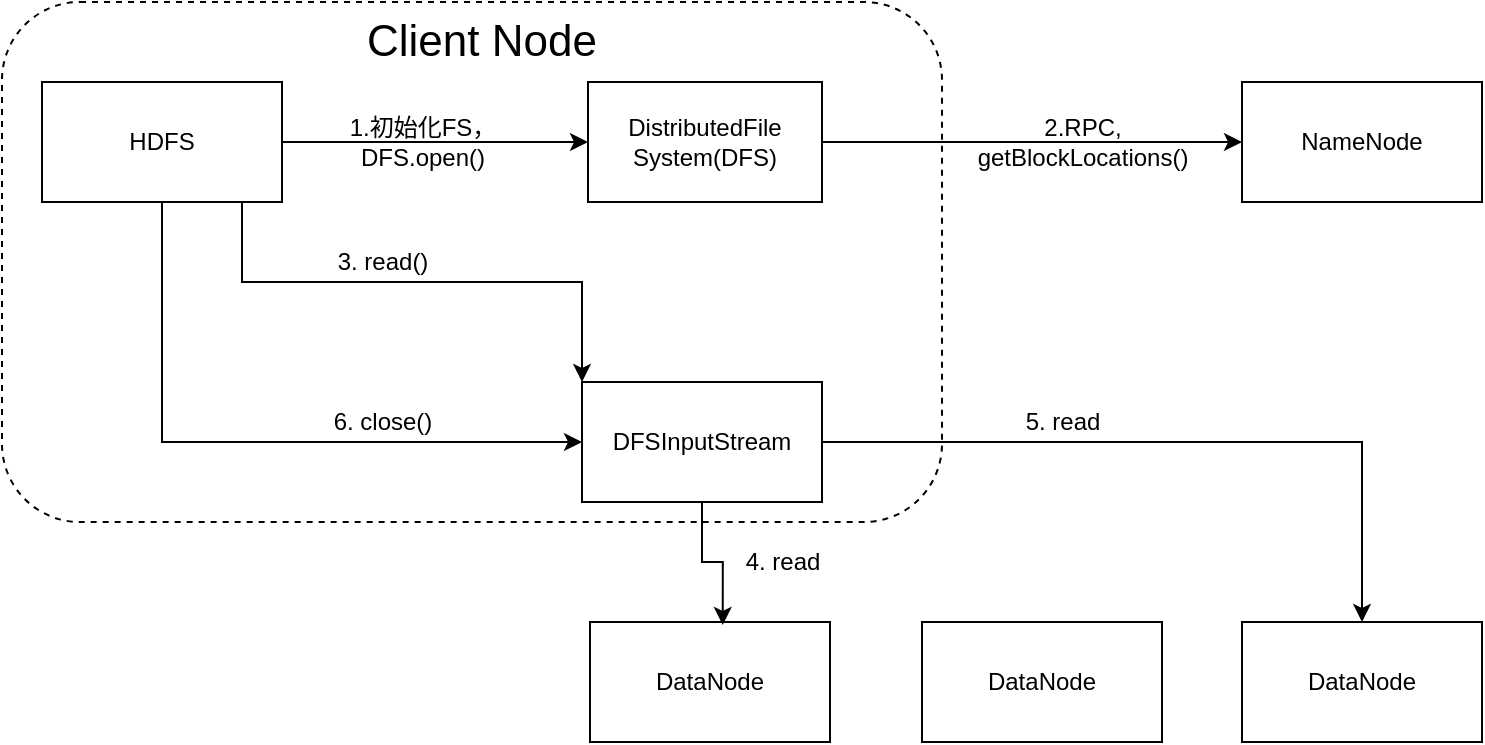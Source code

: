 <mxfile version="14.7.6" type="github">
  <diagram id="owH23PQb3ucFgT4upQrd" name="Page-1">
    <mxGraphModel dx="1038" dy="529" grid="1" gridSize="10" guides="1" tooltips="1" connect="1" arrows="1" fold="1" page="1" pageScale="1" pageWidth="827" pageHeight="1169" math="0" shadow="0">
      <root>
        <mxCell id="0" />
        <mxCell id="1" parent="0" />
        <mxCell id="XPgUxuzeO4Bc633JZhFU-1" value="" style="rounded=1;whiteSpace=wrap;html=1;dashed=1;fillColor=none;" vertex="1" parent="1">
          <mxGeometry x="60" y="60" width="470" height="260" as="geometry" />
        </mxCell>
        <mxCell id="vsMCEOJ5hqrkt07NcbA5-3" style="edgeStyle=orthogonalEdgeStyle;rounded=0;orthogonalLoop=1;jettySize=auto;html=1;exitX=1;exitY=0.5;exitDx=0;exitDy=0;entryX=0;entryY=0.5;entryDx=0;entryDy=0;" parent="1" source="vsMCEOJ5hqrkt07NcbA5-1" target="vsMCEOJ5hqrkt07NcbA5-2" edge="1">
          <mxGeometry relative="1" as="geometry" />
        </mxCell>
        <mxCell id="vsMCEOJ5hqrkt07NcbA5-10" style="edgeStyle=orthogonalEdgeStyle;rounded=0;orthogonalLoop=1;jettySize=auto;html=1;exitX=0.5;exitY=1;exitDx=0;exitDy=0;entryX=0;entryY=0;entryDx=0;entryDy=0;" parent="1" source="vsMCEOJ5hqrkt07NcbA5-1" target="vsMCEOJ5hqrkt07NcbA5-9" edge="1">
          <mxGeometry relative="1" as="geometry">
            <Array as="points">
              <mxPoint x="180" y="160" />
              <mxPoint x="180" y="200" />
              <mxPoint x="350" y="200" />
            </Array>
          </mxGeometry>
        </mxCell>
        <mxCell id="vsMCEOJ5hqrkt07NcbA5-11" style="edgeStyle=orthogonalEdgeStyle;rounded=0;orthogonalLoop=1;jettySize=auto;html=1;exitX=0.5;exitY=1;exitDx=0;exitDy=0;entryX=0;entryY=0.5;entryDx=0;entryDy=0;" parent="1" source="vsMCEOJ5hqrkt07NcbA5-1" target="vsMCEOJ5hqrkt07NcbA5-9" edge="1">
          <mxGeometry relative="1" as="geometry" />
        </mxCell>
        <mxCell id="vsMCEOJ5hqrkt07NcbA5-1" value="HDFS" style="rounded=0;whiteSpace=wrap;html=1;" parent="1" vertex="1">
          <mxGeometry x="80" y="100" width="120" height="60" as="geometry" />
        </mxCell>
        <mxCell id="vsMCEOJ5hqrkt07NcbA5-6" style="edgeStyle=orthogonalEdgeStyle;rounded=0;orthogonalLoop=1;jettySize=auto;html=1;exitX=1;exitY=0.5;exitDx=0;exitDy=0;entryX=0;entryY=0.5;entryDx=0;entryDy=0;" parent="1" source="vsMCEOJ5hqrkt07NcbA5-2" target="vsMCEOJ5hqrkt07NcbA5-4" edge="1">
          <mxGeometry relative="1" as="geometry">
            <mxPoint x="590" y="130.333" as="targetPoint" />
          </mxGeometry>
        </mxCell>
        <mxCell id="vsMCEOJ5hqrkt07NcbA5-2" value="DistributedFile&lt;br&gt;System(DFS)" style="rounded=0;whiteSpace=wrap;html=1;" parent="1" vertex="1">
          <mxGeometry x="353" y="100" width="117" height="60" as="geometry" />
        </mxCell>
        <mxCell id="vsMCEOJ5hqrkt07NcbA5-4" value="NameNode" style="rounded=0;whiteSpace=wrap;html=1;" parent="1" vertex="1">
          <mxGeometry x="680" y="100" width="120" height="60" as="geometry" />
        </mxCell>
        <mxCell id="vsMCEOJ5hqrkt07NcbA5-5" value="1.初始化FS，&lt;br&gt;DFS.open()" style="text;html=1;align=center;verticalAlign=middle;resizable=0;points=[];autosize=1;strokeColor=none;" parent="1" vertex="1">
          <mxGeometry x="220" y="115" width="100" height="30" as="geometry" />
        </mxCell>
        <mxCell id="vsMCEOJ5hqrkt07NcbA5-7" value="2.RPC, &lt;br&gt;getBlockLocations()" style="text;html=1;align=center;verticalAlign=middle;resizable=0;points=[];autosize=1;strokeColor=none;" parent="1" vertex="1">
          <mxGeometry x="530" y="115" width="140" height="30" as="geometry" />
        </mxCell>
        <mxCell id="vsMCEOJ5hqrkt07NcbA5-17" style="edgeStyle=orthogonalEdgeStyle;rounded=0;orthogonalLoop=1;jettySize=auto;html=1;exitX=0.5;exitY=1;exitDx=0;exitDy=0;entryX=0.553;entryY=0.025;entryDx=0;entryDy=0;entryPerimeter=0;" parent="1" source="vsMCEOJ5hqrkt07NcbA5-9" target="vsMCEOJ5hqrkt07NcbA5-14" edge="1">
          <mxGeometry relative="1" as="geometry" />
        </mxCell>
        <mxCell id="vsMCEOJ5hqrkt07NcbA5-18" style="edgeStyle=orthogonalEdgeStyle;rounded=0;orthogonalLoop=1;jettySize=auto;html=1;exitX=1;exitY=0.5;exitDx=0;exitDy=0;entryX=0.5;entryY=0;entryDx=0;entryDy=0;" parent="1" source="vsMCEOJ5hqrkt07NcbA5-9" target="vsMCEOJ5hqrkt07NcbA5-16" edge="1">
          <mxGeometry relative="1" as="geometry" />
        </mxCell>
        <mxCell id="vsMCEOJ5hqrkt07NcbA5-9" value="DFSInputStream" style="rounded=0;whiteSpace=wrap;html=1;fillColor=none;gradientColor=none;" parent="1" vertex="1">
          <mxGeometry x="350" y="250" width="120" height="60" as="geometry" />
        </mxCell>
        <mxCell id="vsMCEOJ5hqrkt07NcbA5-12" value="3. read()" style="text;html=1;align=center;verticalAlign=middle;resizable=0;points=[];autosize=1;strokeColor=none;" parent="1" vertex="1">
          <mxGeometry x="215" y="180" width="70" height="20" as="geometry" />
        </mxCell>
        <mxCell id="vsMCEOJ5hqrkt07NcbA5-13" value="6. close()" style="text;html=1;align=center;verticalAlign=middle;resizable=0;points=[];autosize=1;strokeColor=none;" parent="1" vertex="1">
          <mxGeometry x="215" y="260" width="70" height="20" as="geometry" />
        </mxCell>
        <mxCell id="vsMCEOJ5hqrkt07NcbA5-14" value="DataNode" style="rounded=0;whiteSpace=wrap;html=1;fillColor=none;gradientColor=none;" parent="1" vertex="1">
          <mxGeometry x="354" y="370" width="120" height="60" as="geometry" />
        </mxCell>
        <mxCell id="vsMCEOJ5hqrkt07NcbA5-15" value="DataNode" style="rounded=0;whiteSpace=wrap;html=1;fillColor=none;gradientColor=none;" parent="1" vertex="1">
          <mxGeometry x="520" y="370" width="120" height="60" as="geometry" />
        </mxCell>
        <mxCell id="vsMCEOJ5hqrkt07NcbA5-16" value="DataNode" style="rounded=0;whiteSpace=wrap;html=1;fillColor=none;gradientColor=none;" parent="1" vertex="1">
          <mxGeometry x="680" y="370" width="120" height="60" as="geometry" />
        </mxCell>
        <mxCell id="vsMCEOJ5hqrkt07NcbA5-19" value="4. read" style="text;html=1;align=center;verticalAlign=middle;resizable=0;points=[];autosize=1;strokeColor=none;" parent="1" vertex="1">
          <mxGeometry x="420" y="330" width="60" height="20" as="geometry" />
        </mxCell>
        <mxCell id="vsMCEOJ5hqrkt07NcbA5-21" value="5. read" style="text;html=1;align=center;verticalAlign=middle;resizable=0;points=[];autosize=1;strokeColor=none;" parent="1" vertex="1">
          <mxGeometry x="560" y="260" width="60" height="20" as="geometry" />
        </mxCell>
        <mxCell id="XPgUxuzeO4Bc633JZhFU-4" value="&lt;font style=&quot;font-size: 22px&quot;&gt;Client Node&lt;/font&gt;" style="text;html=1;strokeColor=none;fillColor=none;align=center;verticalAlign=middle;whiteSpace=wrap;rounded=0;dashed=1;" vertex="1" parent="1">
          <mxGeometry x="190" y="70" width="220" height="20" as="geometry" />
        </mxCell>
      </root>
    </mxGraphModel>
  </diagram>
</mxfile>
